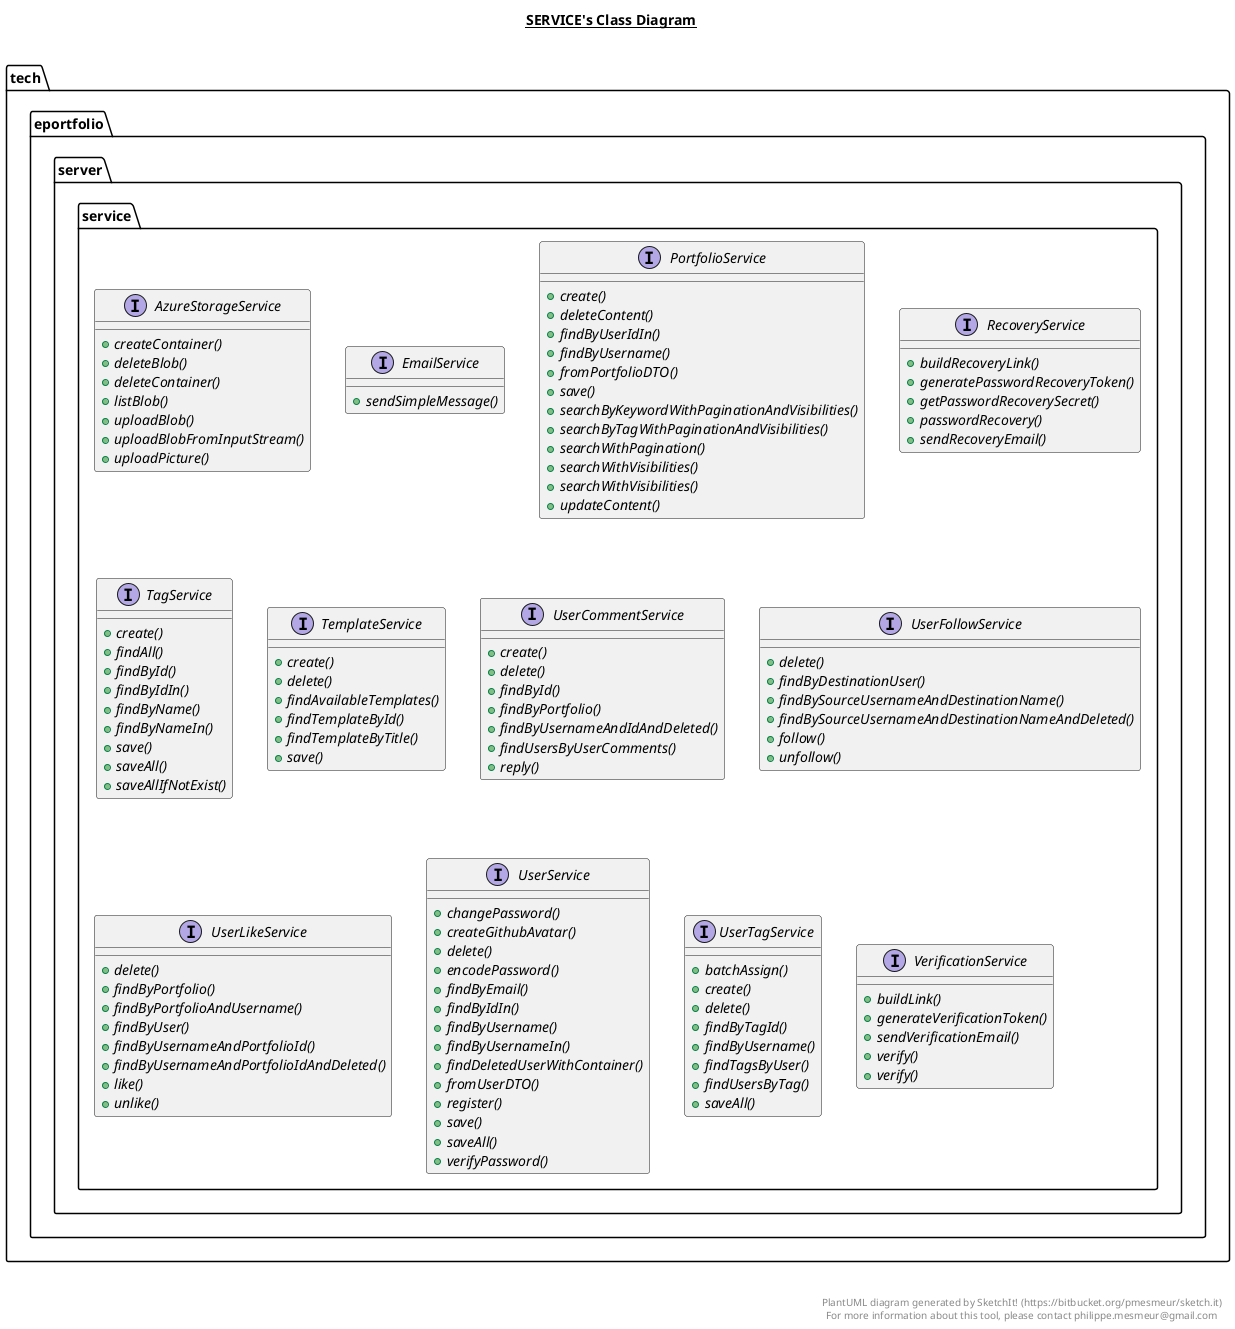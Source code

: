 @startuml

title __SERVICE's Class Diagram__\n

  namespace tech.eportfolio.server {
    namespace service {
      interface tech.eportfolio.server.service.AzureStorageService {
          {abstract} + createContainer()
          {abstract} + deleteBlob()
          {abstract} + deleteContainer()
          {abstract} + listBlob()
          {abstract} + uploadBlob()
          {abstract} + uploadBlobFromInputStream()
          {abstract} + uploadPicture()
      }
    }
  }
  

  namespace tech.eportfolio.server {
    namespace service {
      interface tech.eportfolio.server.service.EmailService {
          {abstract} + sendSimpleMessage()
      }
    }
  }
  

  namespace tech.eportfolio.server {
    namespace service {
      interface tech.eportfolio.server.service.PortfolioService {
          {abstract} + create()
          {abstract} + deleteContent()
          {abstract} + findByUserIdIn()
          {abstract} + findByUsername()
          {abstract} + fromPortfolioDTO()
          {abstract} + save()
          {abstract} + searchByKeywordWithPaginationAndVisibilities()
          {abstract} + searchByTagWithPaginationAndVisibilities()
          {abstract} + searchWithPagination()
          {abstract} + searchWithVisibilities()
          {abstract} + searchWithVisibilities()
          {abstract} + updateContent()
      }
    }
  }
  

  namespace tech.eportfolio.server {
    namespace service {
      interface tech.eportfolio.server.service.RecoveryService {
          {abstract} + buildRecoveryLink()
          {abstract} + generatePasswordRecoveryToken()
          {abstract} + getPasswordRecoverySecret()
          {abstract} + passwordRecovery()
          {abstract} + sendRecoveryEmail()
      }
    }
  }
  

  namespace tech.eportfolio.server {
    namespace service {
      interface tech.eportfolio.server.service.TagService {
          {abstract} + create()
          {abstract} + findAll()
          {abstract} + findById()
          {abstract} + findByIdIn()
          {abstract} + findByName()
          {abstract} + findByNameIn()
          {abstract} + save()
          {abstract} + saveAll()
          {abstract} + saveAllIfNotExist()
      }
    }
  }
  

  namespace tech.eportfolio.server {
    namespace service {
      interface tech.eportfolio.server.service.TemplateService {
          {abstract} + create()
          {abstract} + delete()
          {abstract} + findAvailableTemplates()
          {abstract} + findTemplateById()
          {abstract} + findTemplateByTitle()
          {abstract} + save()
      }
    }
  }
  

  namespace tech.eportfolio.server {
    namespace service {
      interface tech.eportfolio.server.service.UserCommentService {
          {abstract} + create()
          {abstract} + delete()
          {abstract} + findById()
          {abstract} + findByPortfolio()
          {abstract} + findByUsernameAndIdAndDeleted()
          {abstract} + findUsersByUserComments()
          {abstract} + reply()
      }
    }
  }
  

  namespace tech.eportfolio.server {
    namespace service {
      interface tech.eportfolio.server.service.UserFollowService {
          {abstract} + delete()
          {abstract} + findByDestinationUser()
          {abstract} + findBySourceUsernameAndDestinationName()
          {abstract} + findBySourceUsernameAndDestinationNameAndDeleted()
          {abstract} + follow()
          {abstract} + unfollow()
      }
    }
  }
  

  namespace tech.eportfolio.server {
    namespace service {
      interface tech.eportfolio.server.service.UserLikeService {
          {abstract} + delete()
          {abstract} + findByPortfolio()
          {abstract} + findByPortfolioAndUsername()
          {abstract} + findByUser()
          {abstract} + findByUsernameAndPortfolioId()
          {abstract} + findByUsernameAndPortfolioIdAndDeleted()
          {abstract} + like()
          {abstract} + unlike()
      }
    }
  }
  

  namespace tech.eportfolio.server {
    namespace service {
      interface tech.eportfolio.server.service.UserService {
          {abstract} + changePassword()
          {abstract} + createGithubAvatar()
          {abstract} + delete()
          {abstract} + encodePassword()
          {abstract} + findByEmail()
          {abstract} + findByIdIn()
          {abstract} + findByUsername()
          {abstract} + findByUsernameIn()
          {abstract} + findDeletedUserWithContainer()
          {abstract} + fromUserDTO()
          {abstract} + register()
          {abstract} + save()
          {abstract} + saveAll()
          {abstract} + verifyPassword()
      }
    }
  }
  

  namespace tech.eportfolio.server {
    namespace service {
      interface tech.eportfolio.server.service.UserTagService {
          {abstract} + batchAssign()
          {abstract} + create()
          {abstract} + delete()
          {abstract} + findByTagId()
          {abstract} + findByUsername()
          {abstract} + findTagsByUser()
          {abstract} + findUsersByTag()
          {abstract} + saveAll()
      }
    }
  }
  

  namespace tech.eportfolio.server {
    namespace service {
      interface tech.eportfolio.server.service.VerificationService {
          {abstract} + buildLink()
          {abstract} + generateVerificationToken()
          {abstract} + sendVerificationEmail()
          {abstract} + verify()
          {abstract} + verify()
      }
    }
  }
  



right footer


PlantUML diagram generated by SketchIt! (https://bitbucket.org/pmesmeur/sketch.it)
For more information about this tool, please contact philippe.mesmeur@gmail.com
endfooter

@enduml
